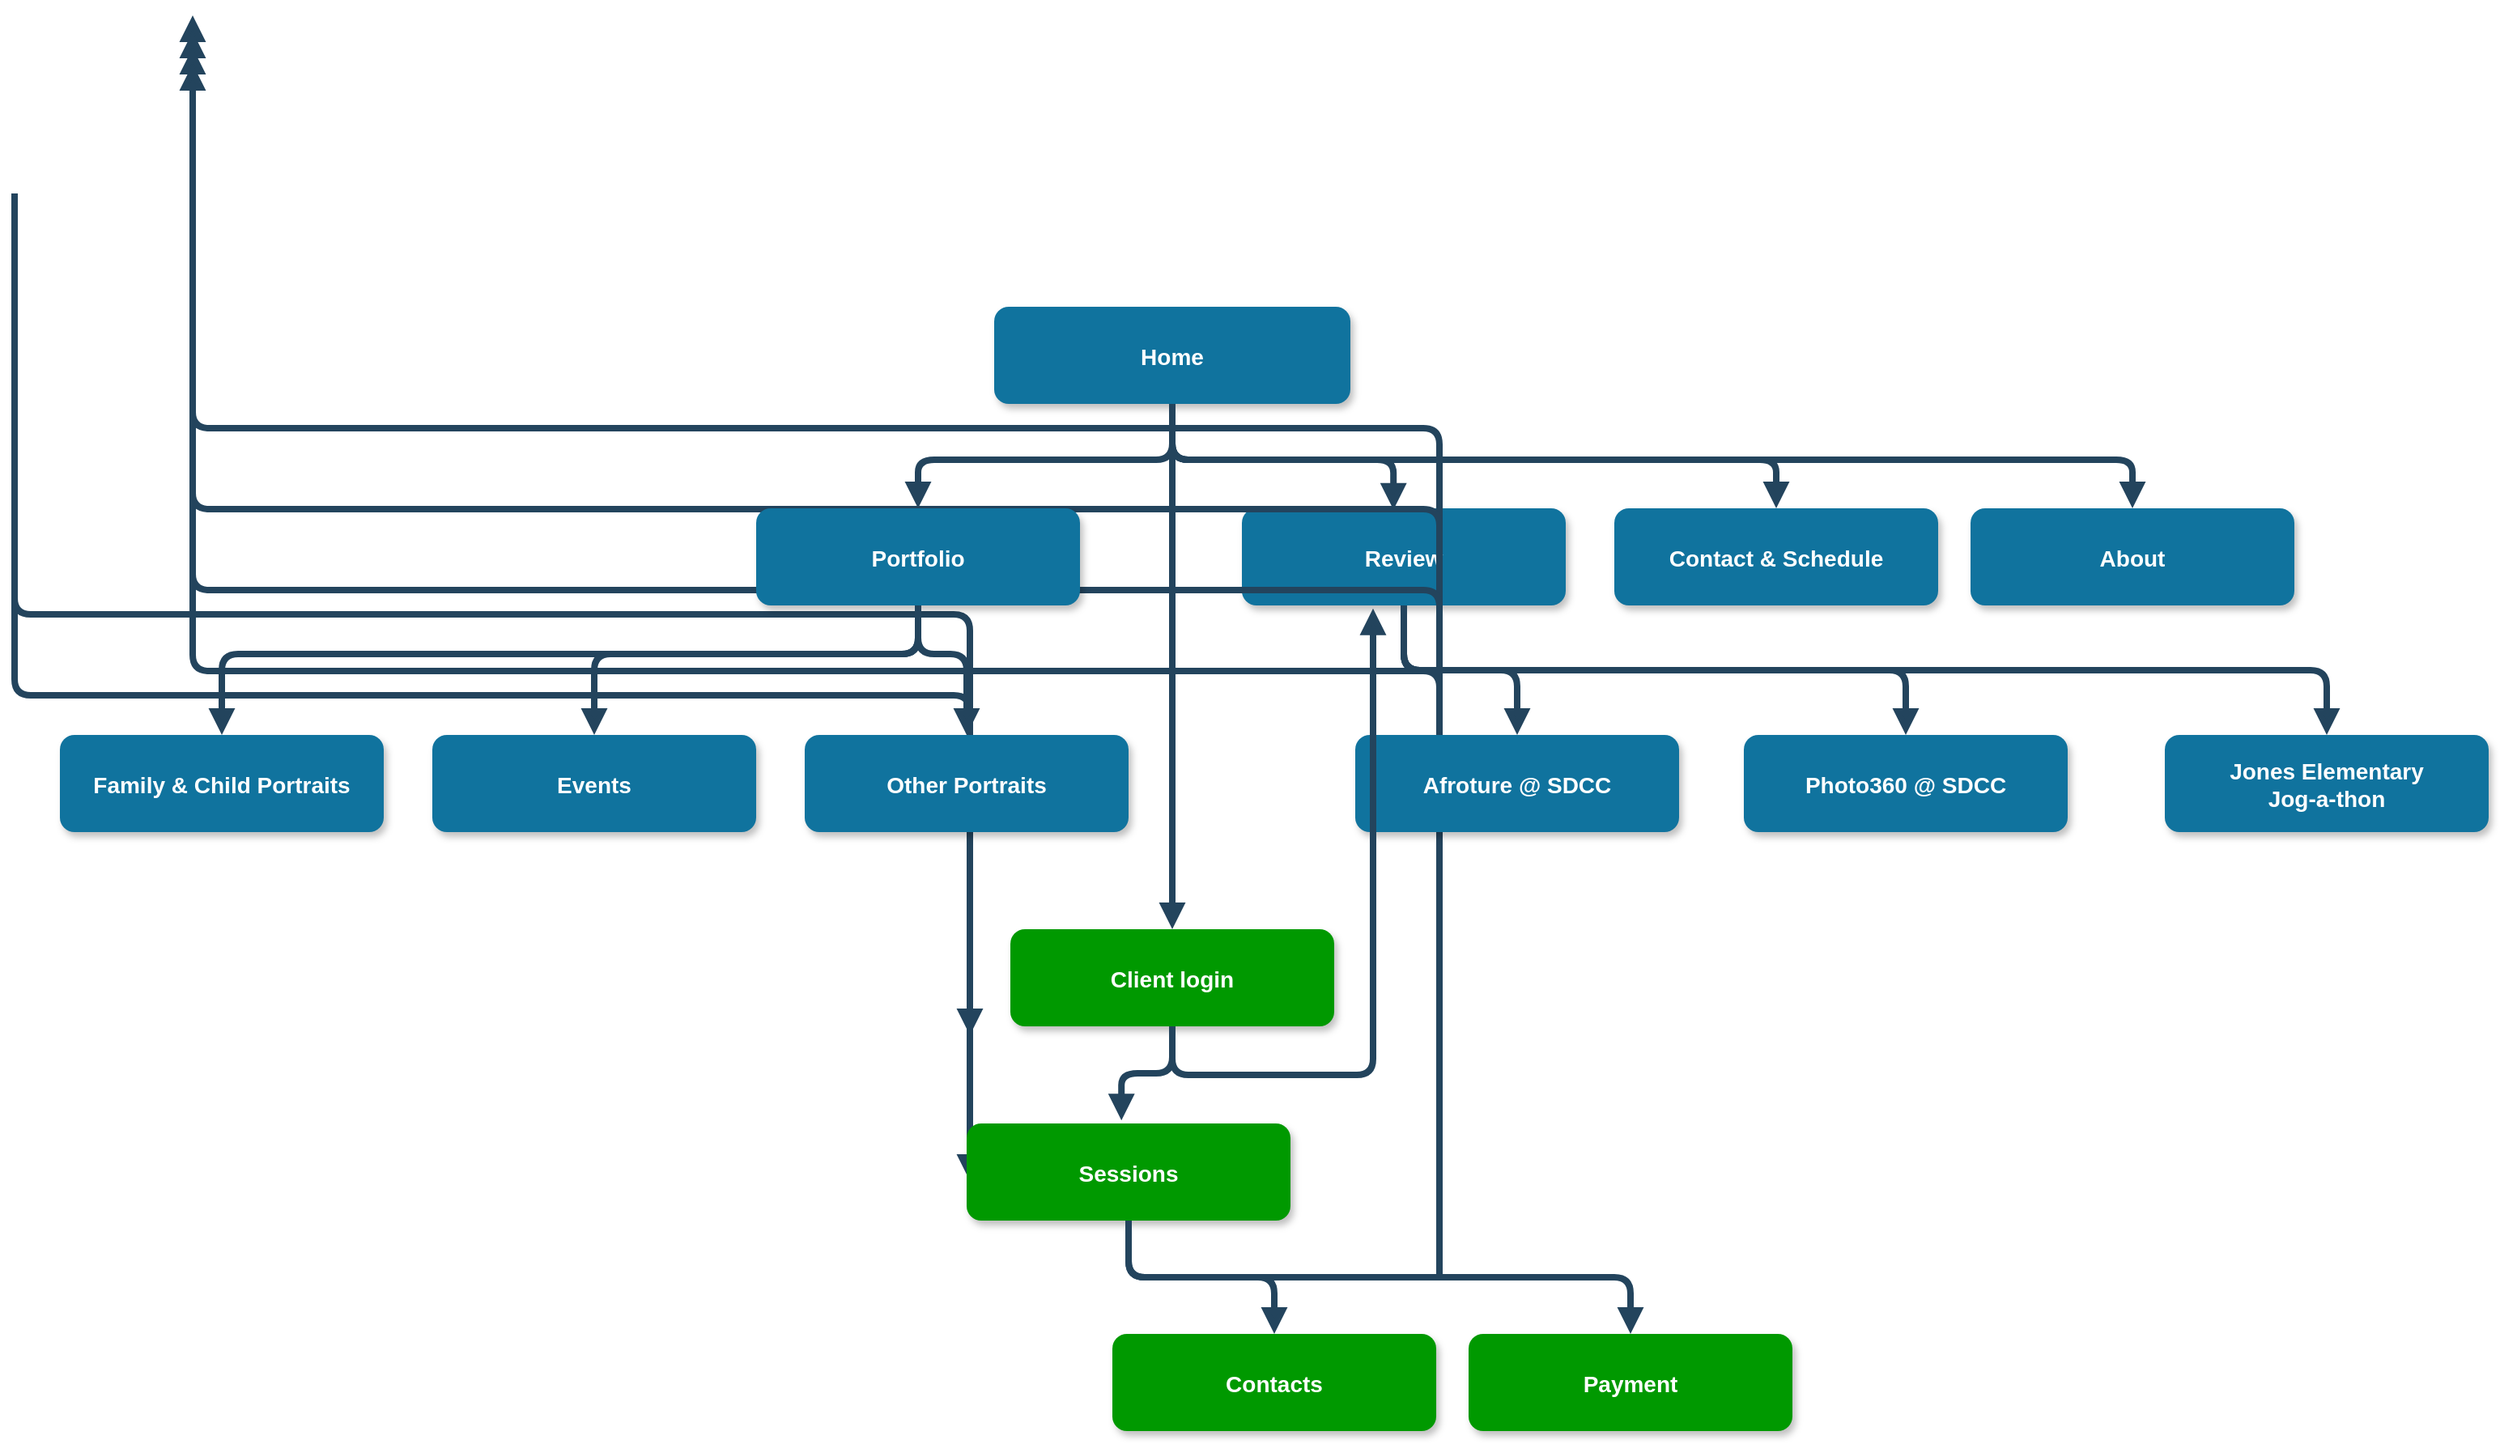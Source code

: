 <mxfile version="23.1.7" type="github">
  <diagram name="Page-1" id="97916047-d0de-89f5-080d-49f4d83e522f">
    <mxGraphModel dx="2185" dy="1673" grid="1" gridSize="10" guides="1" tooltips="1" connect="1" arrows="1" fold="1" page="1" pageScale="1.5" pageWidth="1169" pageHeight="827" background="none" math="0" shadow="0">
      <root>
        <mxCell id="0" />
        <mxCell id="1" parent="0" />
        <mxCell id="3" value="Home" style="rounded=1;fillColor=#10739E;strokeColor=none;shadow=1;gradientColor=none;fontStyle=1;fontColor=#FFFFFF;fontSize=14;" parent="1" vertex="1">
          <mxGeometry x="667" y="345.5" width="220" height="60" as="geometry" />
        </mxCell>
        <mxCell id="4" value="About" style="rounded=1;fillColor=#10739E;strokeColor=none;shadow=1;gradientColor=none;fontStyle=1;fontColor=#FFFFFF;fontSize=14;" parent="1" vertex="1">
          <mxGeometry x="1270" y="470" width="200" height="60" as="geometry" />
        </mxCell>
        <mxCell id="5" value="Contact &amp; Schedule" style="rounded=1;fillColor=#10739E;strokeColor=none;shadow=1;gradientColor=none;fontStyle=1;fontColor=#FFFFFF;fontSize=14;" parent="1" vertex="1">
          <mxGeometry x="1050" y="470" width="200" height="60" as="geometry" />
        </mxCell>
        <mxCell id="6" value="Review" style="rounded=1;fillColor=#10739E;strokeColor=none;shadow=1;gradientColor=none;fontStyle=1;fontColor=#FFFFFF;fontSize=14;" parent="1" vertex="1">
          <mxGeometry x="820" y="470" width="200" height="60" as="geometry" />
        </mxCell>
        <mxCell id="13" value="Events" style="rounded=1;fillColor=#10739E;strokeColor=none;shadow=1;gradientColor=none;fontStyle=1;fontColor=#FFFFFF;fontSize=14;" parent="1" vertex="1">
          <mxGeometry x="320" y="610" width="200" height="60" as="geometry" />
        </mxCell>
        <mxCell id="30" value="" style="edgeStyle=elbowEdgeStyle;elbow=vertical;strokeWidth=4;endArrow=block;endFill=1;fontStyle=1;strokeColor=#23445D;" parent="1" source="3" target="5" edge="1">
          <mxGeometry x="22" y="165.5" width="100" height="100" as="geometry">
            <mxPoint x="22" y="265.5" as="sourcePoint" />
            <mxPoint x="122" y="165.5" as="targetPoint" />
            <Array as="points">
              <mxPoint x="930" y="440" />
            </Array>
          </mxGeometry>
        </mxCell>
        <mxCell id="31" value="" style="edgeStyle=elbowEdgeStyle;elbow=vertical;strokeWidth=4;endArrow=block;endFill=1;fontStyle=1;strokeColor=#23445D;" parent="1" source="3" target="4" edge="1">
          <mxGeometry x="22" y="165.5" width="100" height="100" as="geometry">
            <mxPoint x="22" y="265.5" as="sourcePoint" />
            <mxPoint x="122" y="165.5" as="targetPoint" />
            <Array as="points">
              <mxPoint x="1040" y="440" />
            </Array>
          </mxGeometry>
        </mxCell>
        <mxCell id="43" value="" style="edgeStyle=elbowEdgeStyle;elbow=vertical;strokeWidth=4;endArrow=block;endFill=1;fontStyle=1;strokeColor=#23445D;" parent="1" source="14" edge="1">
          <mxGeometry x="62" y="175.5" width="100" height="100" as="geometry">
            <mxPoint x="62" y="275.5" as="sourcePoint" />
            <mxPoint x="652.0" y="795.5" as="targetPoint" />
          </mxGeometry>
        </mxCell>
        <mxCell id="44" value="" style="edgeStyle=elbowEdgeStyle;elbow=vertical;strokeWidth=4;endArrow=block;endFill=1;fontStyle=1;strokeColor=#23445D;" parent="1" source="15" edge="1">
          <mxGeometry x="62" y="185.5" width="100" height="100" as="geometry">
            <mxPoint x="62" y="285.5" as="sourcePoint" />
            <mxPoint x="652.0" y="885.5" as="targetPoint" />
          </mxGeometry>
        </mxCell>
        <mxCell id="46" value="" style="edgeStyle=elbowEdgeStyle;elbow=vertical;strokeWidth=4;endArrow=block;endFill=1;fontStyle=1;strokeColor=#23445D;" parent="1" target="19" edge="1">
          <mxGeometry x="72" y="165.5" width="100" height="100" as="geometry">
            <mxPoint x="942" y="675.5" as="sourcePoint" />
            <mxPoint x="172" y="165.5" as="targetPoint" />
          </mxGeometry>
        </mxCell>
        <mxCell id="47" value="" style="edgeStyle=elbowEdgeStyle;elbow=vertical;strokeWidth=4;endArrow=block;endFill=1;fontStyle=1;strokeColor=#23445D;" parent="1" target="20" edge="1">
          <mxGeometry x="72" y="175.5" width="100" height="100" as="geometry">
            <mxPoint x="942" y="765.5" as="sourcePoint" />
            <mxPoint x="172" y="175.5" as="targetPoint" />
          </mxGeometry>
        </mxCell>
        <mxCell id="48" value="" style="edgeStyle=elbowEdgeStyle;elbow=vertical;strokeWidth=4;endArrow=block;endFill=1;fontStyle=1;strokeColor=#23445D;" parent="1" target="21" edge="1">
          <mxGeometry x="72" y="185.5" width="100" height="100" as="geometry">
            <mxPoint x="942" y="855.5" as="sourcePoint" />
            <mxPoint x="172" y="185.5" as="targetPoint" />
          </mxGeometry>
        </mxCell>
        <mxCell id="49" value="" style="edgeStyle=elbowEdgeStyle;elbow=vertical;strokeWidth=4;endArrow=block;endFill=1;fontStyle=1;strokeColor=#23445D;" parent="1" target="22" edge="1">
          <mxGeometry x="72" y="195.5" width="100" height="100" as="geometry">
            <mxPoint x="942" y="945.5" as="sourcePoint" />
            <mxPoint x="172" y="195.5" as="targetPoint" />
          </mxGeometry>
        </mxCell>
        <mxCell id="54" value="" style="edgeStyle=elbowEdgeStyle;elbow=vertical;strokeWidth=4;endArrow=block;endFill=1;fontStyle=1;strokeColor=#23445D;exitX=0.5;exitY=1;exitDx=0;exitDy=0;entryX=0.5;entryY=0;entryDx=0;entryDy=0;" parent="1" source="Xg9k1YAQE1Uhe5DRs7J3-55" target="13" edge="1">
          <mxGeometry x="22" y="165.5" width="100" height="100" as="geometry">
            <mxPoint x="22" y="265.5" as="sourcePoint" />
            <mxPoint x="122" y="165.5" as="targetPoint" />
            <Array as="points">
              <mxPoint x="520" y="560" />
            </Array>
          </mxGeometry>
        </mxCell>
        <mxCell id="Xg9k1YAQE1Uhe5DRs7J3-55" value="Portfolio" style="rounded=1;fillColor=#10739E;strokeColor=none;shadow=1;gradientColor=none;fontStyle=1;fontColor=#FFFFFF;fontSize=14;" vertex="1" parent="1">
          <mxGeometry x="520" y="470" width="200" height="60" as="geometry" />
        </mxCell>
        <mxCell id="Xg9k1YAQE1Uhe5DRs7J3-56" value="" style="edgeStyle=elbowEdgeStyle;elbow=vertical;strokeWidth=4;endArrow=block;endFill=1;fontStyle=1;strokeColor=#23445D;exitX=0.5;exitY=1;exitDx=0;exitDy=0;entryX=0.5;entryY=0;entryDx=0;entryDy=0;" edge="1" parent="1" source="3" target="Xg9k1YAQE1Uhe5DRs7J3-55">
          <mxGeometry x="22" y="165.5" width="100" height="100" as="geometry">
            <mxPoint x="782" y="416" as="sourcePoint" />
            <mxPoint x="652" y="466" as="targetPoint" />
            <Array as="points">
              <mxPoint x="690" y="440" />
            </Array>
          </mxGeometry>
        </mxCell>
        <mxCell id="Xg9k1YAQE1Uhe5DRs7J3-57" value="Other Portraits" style="rounded=1;fillColor=#10739E;strokeColor=none;shadow=1;gradientColor=none;fontStyle=1;fontColor=#FFFFFF;fontSize=14;" vertex="1" parent="1">
          <mxGeometry x="550" y="610" width="200" height="60" as="geometry" />
        </mxCell>
        <mxCell id="Xg9k1YAQE1Uhe5DRs7J3-58" value="Family &amp; Child Portraits" style="rounded=1;fillColor=#10739E;strokeColor=none;shadow=1;gradientColor=none;fontStyle=1;fontColor=#FFFFFF;fontSize=14;" vertex="1" parent="1">
          <mxGeometry x="90" y="610" width="200" height="60" as="geometry" />
        </mxCell>
        <mxCell id="Xg9k1YAQE1Uhe5DRs7J3-59" value="" style="edgeStyle=elbowEdgeStyle;elbow=vertical;strokeWidth=4;endArrow=block;endFill=1;fontStyle=1;strokeColor=#23445D;exitX=0.5;exitY=1;exitDx=0;exitDy=0;" edge="1" parent="1" target="Xg9k1YAQE1Uhe5DRs7J3-58">
          <mxGeometry x="22" y="165.5" width="100" height="100" as="geometry">
            <mxPoint x="620" y="530" as="sourcePoint" />
            <mxPoint x="420" y="600" as="targetPoint" />
            <Array as="points">
              <mxPoint x="410" y="560" />
            </Array>
          </mxGeometry>
        </mxCell>
        <mxCell id="Xg9k1YAQE1Uhe5DRs7J3-60" value="" style="edgeStyle=elbowEdgeStyle;elbow=vertical;strokeWidth=4;endArrow=block;endFill=1;fontStyle=1;strokeColor=#23445D;entryX=0.5;entryY=0;entryDx=0;entryDy=0;" edge="1" parent="1" target="Xg9k1YAQE1Uhe5DRs7J3-57">
          <mxGeometry x="22" y="165.5" width="100" height="100" as="geometry">
            <mxPoint x="620" y="530" as="sourcePoint" />
            <mxPoint x="190" y="610" as="targetPoint" />
            <Array as="points">
              <mxPoint x="640" y="560" />
            </Array>
          </mxGeometry>
        </mxCell>
        <mxCell id="Xg9k1YAQE1Uhe5DRs7J3-61" value="Photo360 @ SDCC" style="rounded=1;fillColor=#10739E;strokeColor=none;shadow=1;gradientColor=none;fontStyle=1;fontColor=#FFFFFF;fontSize=14;" vertex="1" parent="1">
          <mxGeometry x="1130" y="610" width="200" height="60" as="geometry" />
        </mxCell>
        <mxCell id="Xg9k1YAQE1Uhe5DRs7J3-69" value="Afroture @ SDCC" style="rounded=1;fillColor=#10739E;strokeColor=none;shadow=1;gradientColor=none;fontStyle=1;fontColor=#FFFFFF;fontSize=14;" vertex="1" parent="1">
          <mxGeometry x="890" y="610" width="200" height="60" as="geometry" />
        </mxCell>
        <mxCell id="Xg9k1YAQE1Uhe5DRs7J3-72" value="" style="edgeStyle=elbowEdgeStyle;elbow=vertical;strokeWidth=4;endArrow=block;endFill=1;fontStyle=1;strokeColor=#23445D;entryX=0.5;entryY=0;entryDx=0;entryDy=0;exitX=0.5;exitY=1;exitDx=0;exitDy=0;" edge="1" parent="1" source="6" target="Xg9k1YAQE1Uhe5DRs7J3-69">
          <mxGeometry x="22" y="165.5" width="100" height="100" as="geometry">
            <mxPoint x="852" y="530" as="sourcePoint" />
            <mxPoint x="872" y="610" as="targetPoint" />
            <Array as="points" />
          </mxGeometry>
        </mxCell>
        <mxCell id="Xg9k1YAQE1Uhe5DRs7J3-73" value="" style="edgeStyle=elbowEdgeStyle;elbow=vertical;strokeWidth=4;endArrow=block;endFill=1;fontStyle=1;strokeColor=#23445D;entryX=0.5;entryY=0;entryDx=0;entryDy=0;exitX=0.5;exitY=1;exitDx=0;exitDy=0;" edge="1" parent="1" source="6" target="Xg9k1YAQE1Uhe5DRs7J3-61">
          <mxGeometry x="22" y="165.5" width="100" height="100" as="geometry">
            <mxPoint x="852" y="530" as="sourcePoint" />
            <mxPoint x="1150" y="610.0" as="targetPoint" />
            <Array as="points" />
          </mxGeometry>
        </mxCell>
        <mxCell id="Xg9k1YAQE1Uhe5DRs7J3-76" value="Jones Elementary &#xa;Jog-a-thon" style="rounded=1;fillColor=#10739E;strokeColor=none;shadow=1;gradientColor=none;fontStyle=1;fontColor=#FFFFFF;fontSize=14;" vertex="1" parent="1">
          <mxGeometry x="1390" y="610" width="200" height="60" as="geometry" />
        </mxCell>
        <mxCell id="Xg9k1YAQE1Uhe5DRs7J3-77" value="" style="edgeStyle=elbowEdgeStyle;elbow=vertical;strokeWidth=4;endArrow=block;endFill=1;fontStyle=1;strokeColor=#23445D;entryX=0.5;entryY=0;entryDx=0;entryDy=0;exitX=0.5;exitY=1;exitDx=0;exitDy=0;" edge="1" parent="1" source="6" target="Xg9k1YAQE1Uhe5DRs7J3-76">
          <mxGeometry x="22" y="165.5" width="100" height="100" as="geometry">
            <mxPoint x="862" y="540" as="sourcePoint" />
            <mxPoint x="1170" y="620" as="targetPoint" />
            <Array as="points" />
          </mxGeometry>
        </mxCell>
        <mxCell id="Xg9k1YAQE1Uhe5DRs7J3-78" value="" style="edgeStyle=elbowEdgeStyle;elbow=vertical;strokeWidth=4;endArrow=block;endFill=1;fontStyle=1;strokeColor=#23445D;exitX=0.5;exitY=1;exitDx=0;exitDy=0;entryX=0.468;entryY=0.014;entryDx=0;entryDy=0;entryPerimeter=0;" edge="1" parent="1" source="3" target="6">
          <mxGeometry x="22" y="165.5" width="100" height="100" as="geometry">
            <mxPoint x="782" y="416" as="sourcePoint" />
            <mxPoint x="630" y="480" as="targetPoint" />
            <Array as="points">
              <mxPoint x="810" y="440" />
            </Array>
          </mxGeometry>
        </mxCell>
        <mxCell id="Xg9k1YAQE1Uhe5DRs7J3-79" value="Client login" style="rounded=1;fillColor=#009900;strokeColor=none;shadow=1;gradientColor=none;fontStyle=1;fontColor=#FFFFFF;fontSize=14;" vertex="1" parent="1">
          <mxGeometry x="677" y="730" width="200" height="60" as="geometry" />
        </mxCell>
        <mxCell id="Xg9k1YAQE1Uhe5DRs7J3-80" value="Sessions" style="rounded=1;fillColor=#009900;strokeColor=none;shadow=1;gradientColor=none;fontStyle=1;fontColor=#FFFFFF;fontSize=14;" vertex="1" parent="1">
          <mxGeometry x="650" y="850" width="200" height="60" as="geometry" />
        </mxCell>
        <mxCell id="Xg9k1YAQE1Uhe5DRs7J3-81" value="Contacts" style="rounded=1;fillColor=#009900;strokeColor=none;shadow=1;gradientColor=none;fontStyle=1;fontColor=#FFFFFF;fontSize=14;" vertex="1" parent="1">
          <mxGeometry x="740" y="980" width="200" height="60" as="geometry" />
        </mxCell>
        <mxCell id="Xg9k1YAQE1Uhe5DRs7J3-82" value="Payment" style="rounded=1;fillColor=#009900;strokeColor=none;shadow=1;gradientColor=none;fontStyle=1;fontColor=#FFFFFF;fontSize=14;" vertex="1" parent="1">
          <mxGeometry x="960" y="980" width="200" height="60" as="geometry" />
        </mxCell>
        <mxCell id="Xg9k1YAQE1Uhe5DRs7J3-83" value="" style="edgeStyle=elbowEdgeStyle;elbow=vertical;strokeWidth=4;endArrow=block;endFill=1;fontStyle=1;strokeColor=#23445D;entryX=0.5;entryY=0;entryDx=0;entryDy=0;exitX=0.5;exitY=1;exitDx=0;exitDy=0;" edge="1" parent="1" source="3" target="Xg9k1YAQE1Uhe5DRs7J3-79">
          <mxGeometry x="22" y="165.5" width="100" height="100" as="geometry">
            <mxPoint x="912" y="710" as="sourcePoint" />
            <mxPoint x="980" y="790" as="targetPoint" />
            <Array as="points" />
          </mxGeometry>
        </mxCell>
        <mxCell id="Xg9k1YAQE1Uhe5DRs7J3-84" value="" style="edgeStyle=elbowEdgeStyle;elbow=vertical;strokeWidth=4;endArrow=block;endFill=1;fontStyle=1;strokeColor=#23445D;entryX=0.5;entryY=0;entryDx=0;entryDy=0;exitX=0.5;exitY=1;exitDx=0;exitDy=0;" edge="1" parent="1" source="Xg9k1YAQE1Uhe5DRs7J3-80" target="Xg9k1YAQE1Uhe5DRs7J3-81">
          <mxGeometry x="22" y="165.5" width="100" height="100" as="geometry">
            <mxPoint x="787" y="416" as="sourcePoint" />
            <mxPoint x="787" y="740" as="targetPoint" />
            <Array as="points" />
          </mxGeometry>
        </mxCell>
        <mxCell id="Xg9k1YAQE1Uhe5DRs7J3-85" value="" style="edgeStyle=elbowEdgeStyle;elbow=vertical;strokeWidth=4;endArrow=block;endFill=1;fontStyle=1;strokeColor=#23445D;entryX=0.478;entryY=-0.032;entryDx=0;entryDy=0;exitX=0.5;exitY=1;exitDx=0;exitDy=0;entryPerimeter=0;" edge="1" parent="1" source="Xg9k1YAQE1Uhe5DRs7J3-79" target="Xg9k1YAQE1Uhe5DRs7J3-80">
          <mxGeometry x="22" y="165.5" width="100" height="100" as="geometry">
            <mxPoint x="787" y="800" as="sourcePoint" />
            <mxPoint x="800" y="840" as="targetPoint" />
            <Array as="points" />
          </mxGeometry>
        </mxCell>
        <mxCell id="Xg9k1YAQE1Uhe5DRs7J3-86" value="" style="edgeStyle=elbowEdgeStyle;elbow=vertical;strokeWidth=4;endArrow=block;endFill=1;fontStyle=1;strokeColor=#23445D;exitX=0.5;exitY=1;exitDx=0;exitDy=0;" edge="1" parent="1" source="Xg9k1YAQE1Uhe5DRs7J3-80" target="Xg9k1YAQE1Uhe5DRs7J3-82">
          <mxGeometry x="22" y="165.5" width="100" height="100" as="geometry">
            <mxPoint x="787" y="800" as="sourcePoint" />
            <mxPoint x="556" y="838" as="targetPoint" />
            <Array as="points" />
          </mxGeometry>
        </mxCell>
        <mxCell id="Xg9k1YAQE1Uhe5DRs7J3-87" value="" style="edgeStyle=elbowEdgeStyle;elbow=vertical;strokeWidth=4;endArrow=block;endFill=1;fontStyle=1;strokeColor=#23445D;exitX=0.5;exitY=1;exitDx=0;exitDy=0;entryX=0.405;entryY=1.032;entryDx=0;entryDy=0;entryPerimeter=0;" edge="1" parent="1" source="Xg9k1YAQE1Uhe5DRs7J3-79" target="6">
          <mxGeometry x="22" y="165.5" width="100" height="100" as="geometry">
            <mxPoint x="787" y="800" as="sourcePoint" />
            <mxPoint x="1070" y="860" as="targetPoint" />
            <Array as="points">
              <mxPoint x="830" y="820" />
            </Array>
          </mxGeometry>
        </mxCell>
      </root>
    </mxGraphModel>
  </diagram>
</mxfile>
